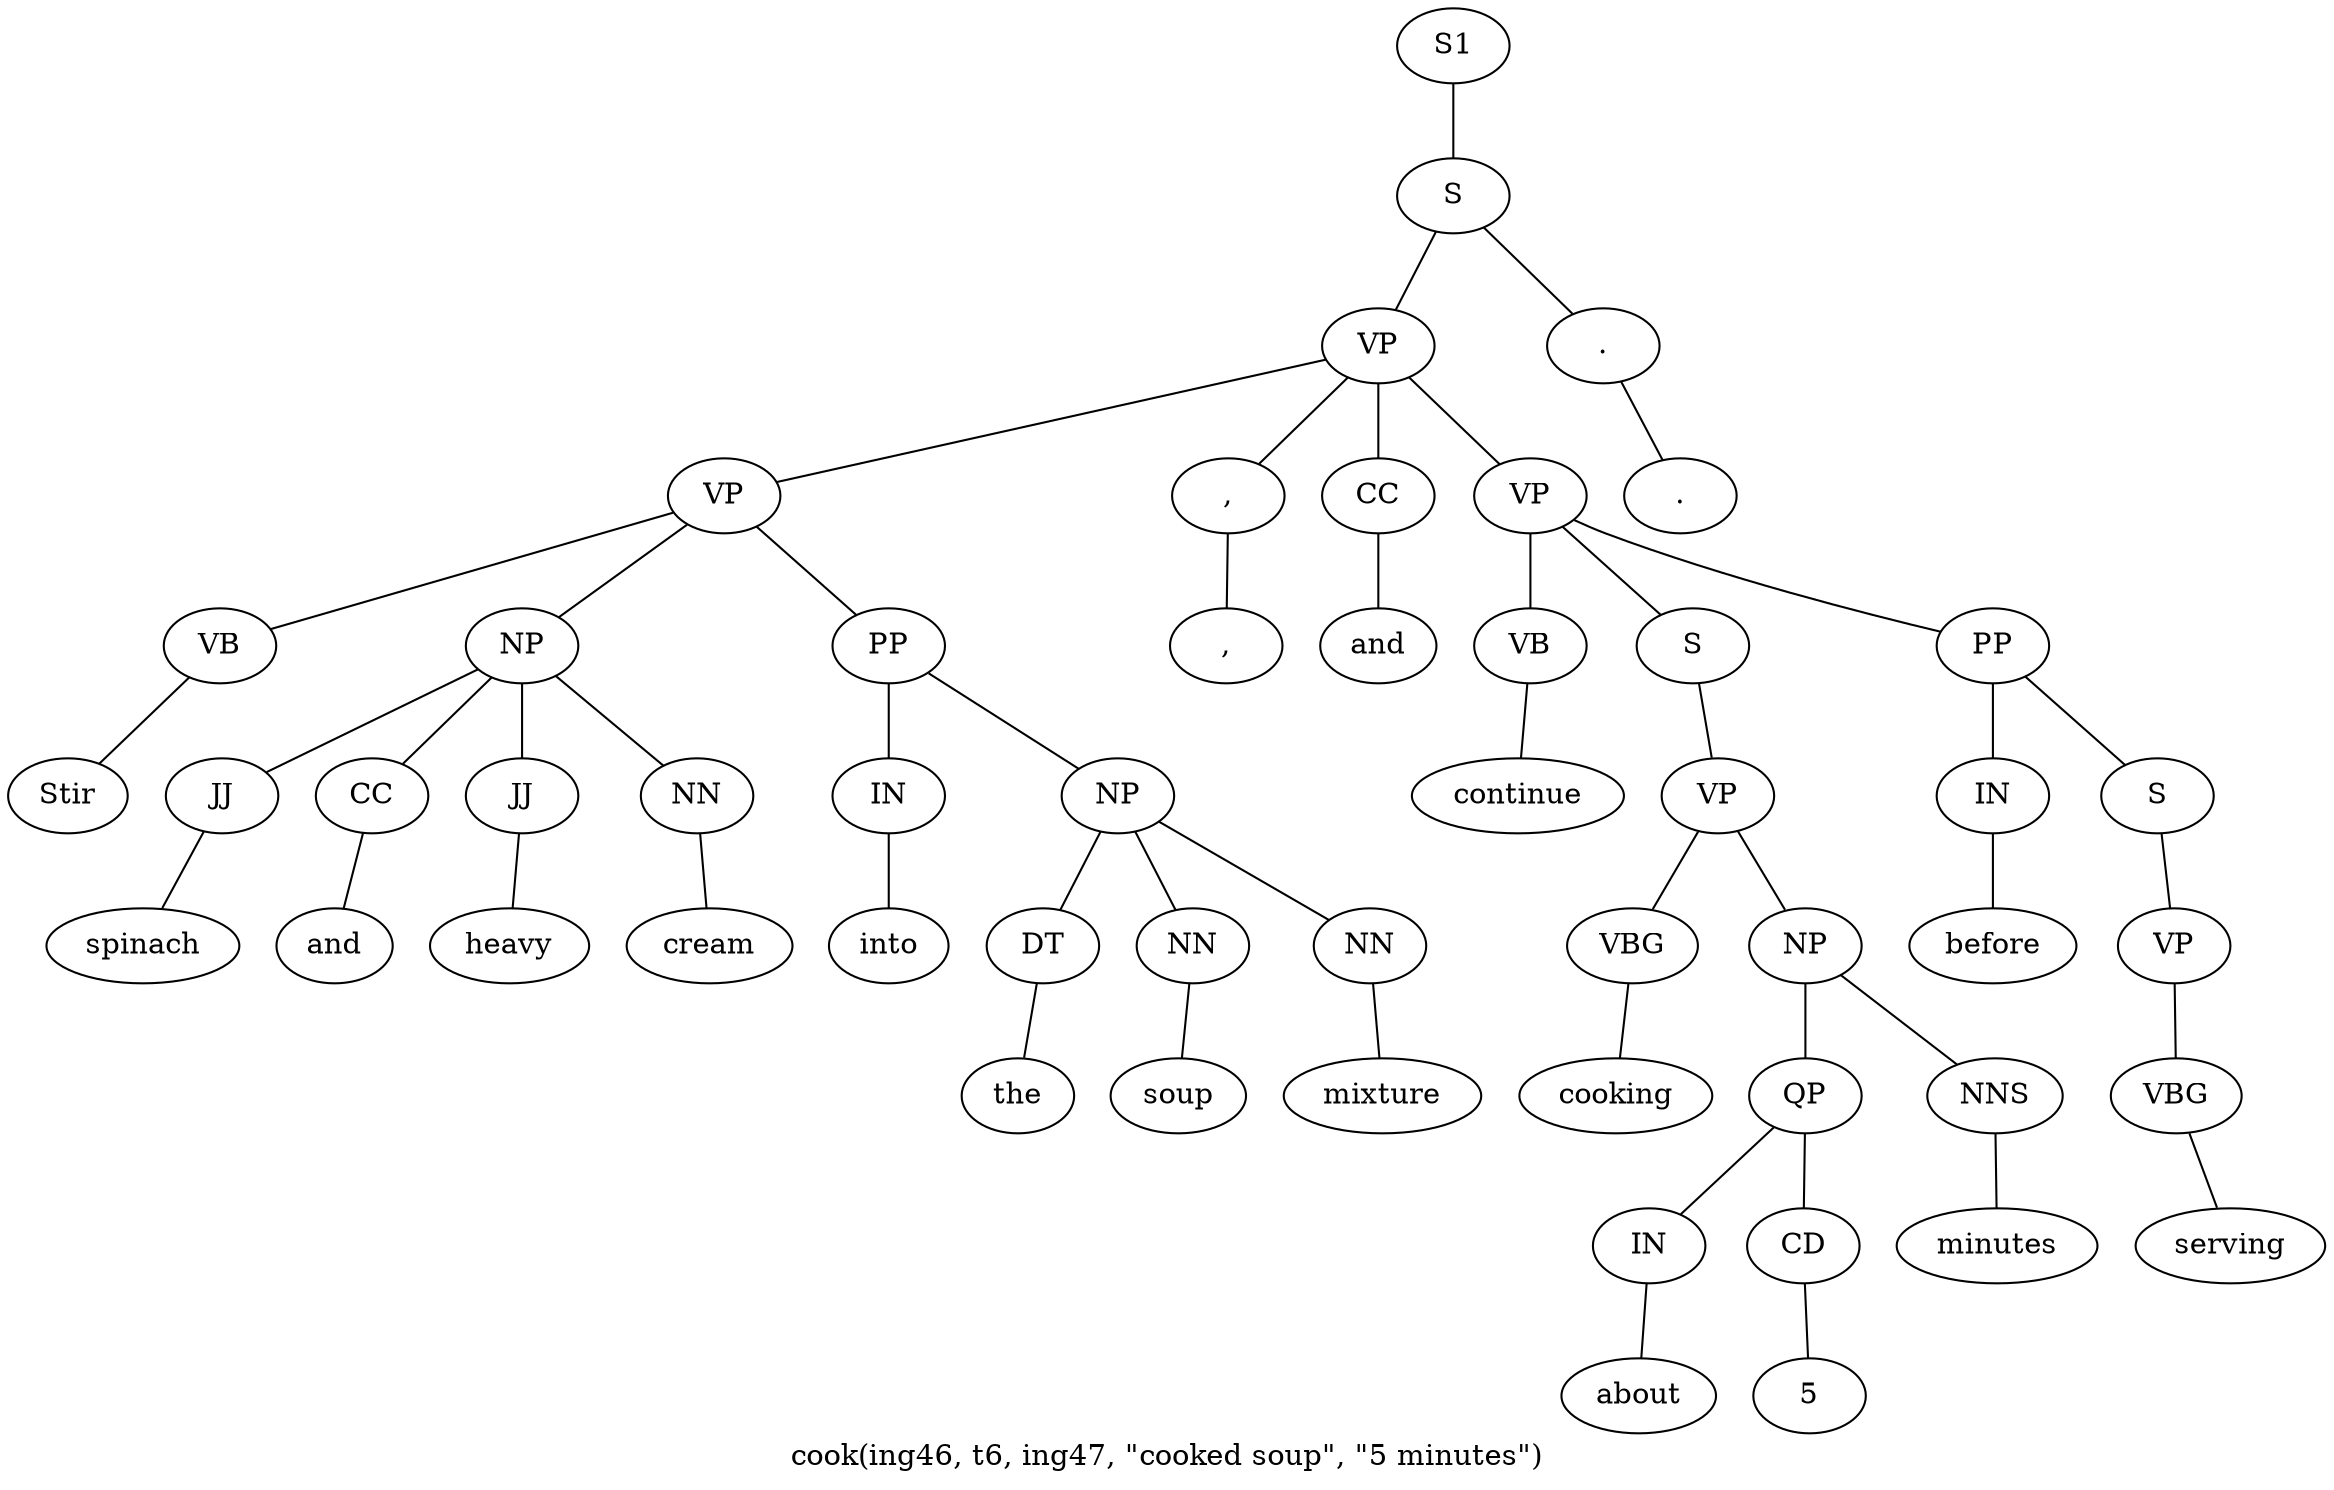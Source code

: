 graph SyntaxGraph {
	label = "cook(ing46, t6, ing47, \"cooked soup\", \"5 minutes\")";
	Node0 [label="S1"];
	Node1 [label="S"];
	Node2 [label="VP"];
	Node3 [label="VP"];
	Node4 [label="VB"];
	Node5 [label="Stir"];
	Node6 [label="NP"];
	Node7 [label="JJ"];
	Node8 [label="spinach"];
	Node9 [label="CC"];
	Node10 [label="and"];
	Node11 [label="JJ"];
	Node12 [label="heavy"];
	Node13 [label="NN"];
	Node14 [label="cream"];
	Node15 [label="PP"];
	Node16 [label="IN"];
	Node17 [label="into"];
	Node18 [label="NP"];
	Node19 [label="DT"];
	Node20 [label="the"];
	Node21 [label="NN"];
	Node22 [label="soup"];
	Node23 [label="NN"];
	Node24 [label="mixture"];
	Node25 [label=","];
	Node26 [label=","];
	Node27 [label="CC"];
	Node28 [label="and"];
	Node29 [label="VP"];
	Node30 [label="VB"];
	Node31 [label="continue"];
	Node32 [label="S"];
	Node33 [label="VP"];
	Node34 [label="VBG"];
	Node35 [label="cooking"];
	Node36 [label="NP"];
	Node37 [label="QP"];
	Node38 [label="IN"];
	Node39 [label="about"];
	Node40 [label="CD"];
	Node41 [label="5"];
	Node42 [label="NNS"];
	Node43 [label="minutes"];
	Node44 [label="PP"];
	Node45 [label="IN"];
	Node46 [label="before"];
	Node47 [label="S"];
	Node48 [label="VP"];
	Node49 [label="VBG"];
	Node50 [label="serving"];
	Node51 [label="."];
	Node52 [label="."];

	Node0 -- Node1;
	Node1 -- Node2;
	Node1 -- Node51;
	Node2 -- Node3;
	Node2 -- Node25;
	Node2 -- Node27;
	Node2 -- Node29;
	Node3 -- Node4;
	Node3 -- Node6;
	Node3 -- Node15;
	Node4 -- Node5;
	Node6 -- Node7;
	Node6 -- Node9;
	Node6 -- Node11;
	Node6 -- Node13;
	Node7 -- Node8;
	Node9 -- Node10;
	Node11 -- Node12;
	Node13 -- Node14;
	Node15 -- Node16;
	Node15 -- Node18;
	Node16 -- Node17;
	Node18 -- Node19;
	Node18 -- Node21;
	Node18 -- Node23;
	Node19 -- Node20;
	Node21 -- Node22;
	Node23 -- Node24;
	Node25 -- Node26;
	Node27 -- Node28;
	Node29 -- Node30;
	Node29 -- Node32;
	Node29 -- Node44;
	Node30 -- Node31;
	Node32 -- Node33;
	Node33 -- Node34;
	Node33 -- Node36;
	Node34 -- Node35;
	Node36 -- Node37;
	Node36 -- Node42;
	Node37 -- Node38;
	Node37 -- Node40;
	Node38 -- Node39;
	Node40 -- Node41;
	Node42 -- Node43;
	Node44 -- Node45;
	Node44 -- Node47;
	Node45 -- Node46;
	Node47 -- Node48;
	Node48 -- Node49;
	Node49 -- Node50;
	Node51 -- Node52;
}